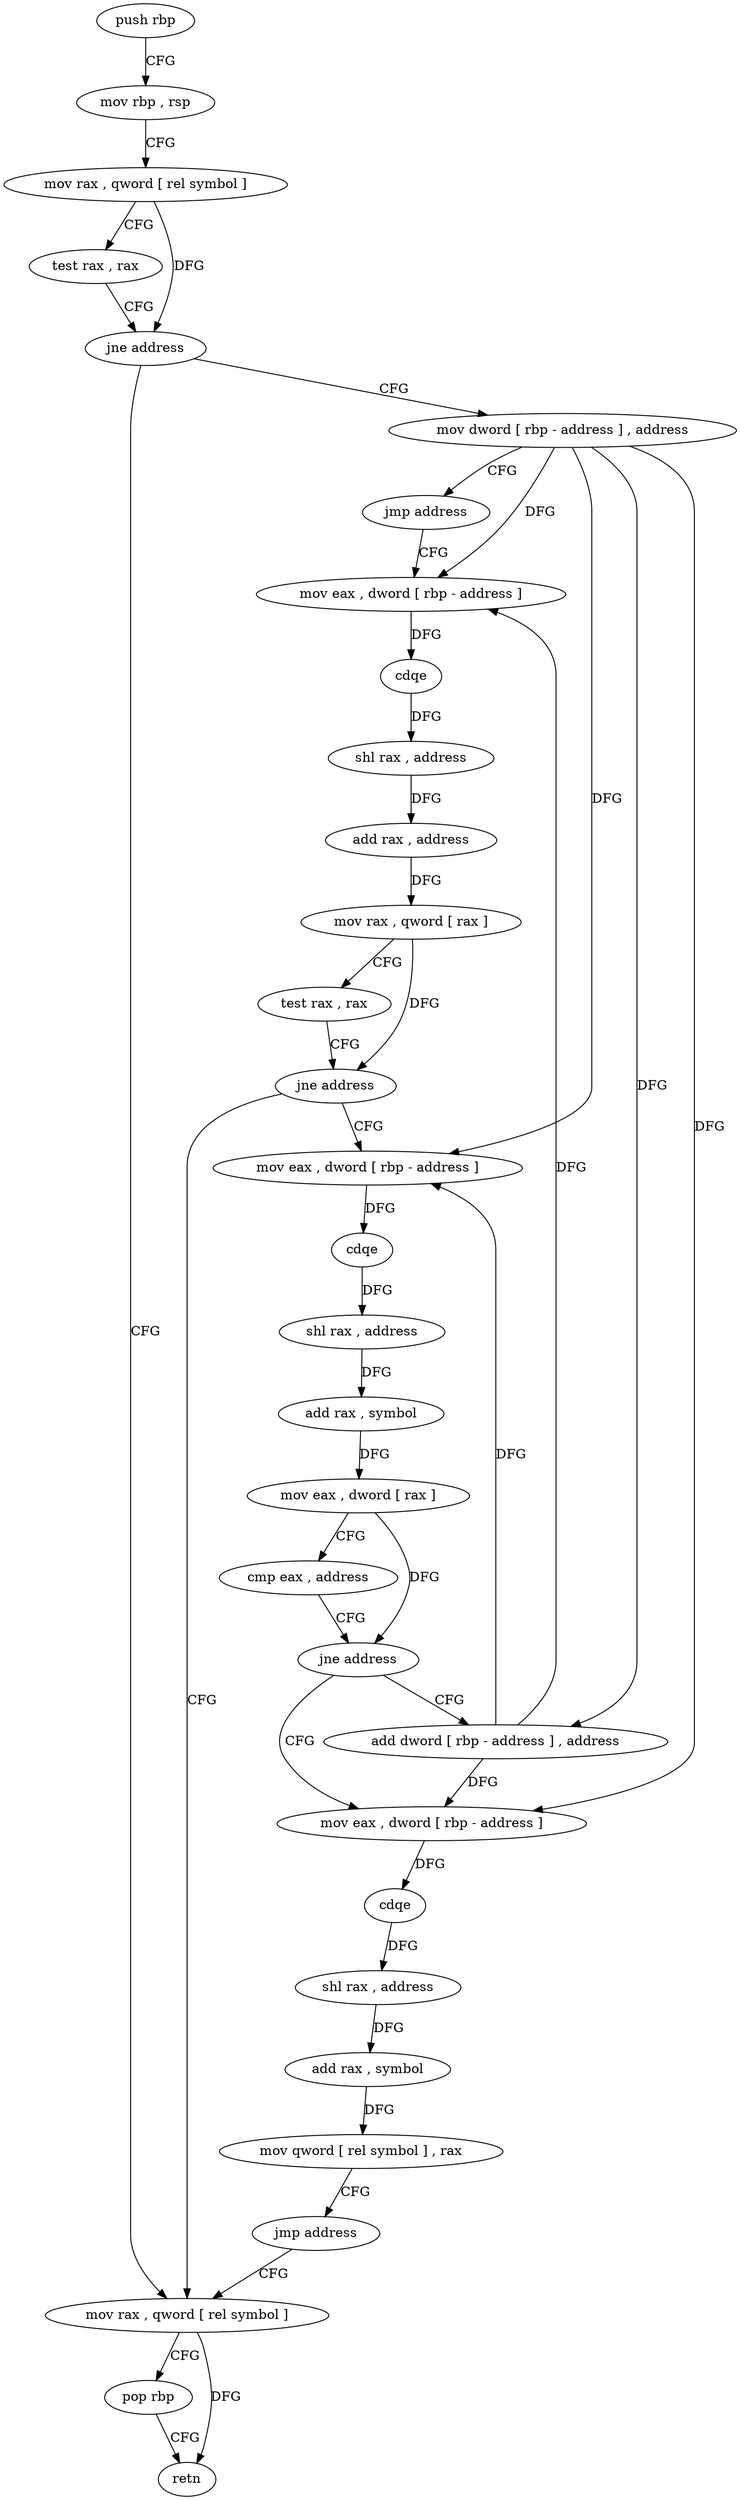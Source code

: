 digraph "func" {
"4255613" [label = "push rbp" ]
"4255614" [label = "mov rbp , rsp" ]
"4255617" [label = "mov rax , qword [ rel symbol ]" ]
"4255624" [label = "test rax , rax" ]
"4255627" [label = "jne address" ]
"4255711" [label = "mov rax , qword [ rel symbol ]" ]
"4255629" [label = "mov dword [ rbp - address ] , address" ]
"4255718" [label = "pop rbp" ]
"4255719" [label = "retn" ]
"4255636" [label = "jmp address" ]
"4255688" [label = "mov eax , dword [ rbp - address ]" ]
"4255691" [label = "cdqe" ]
"4255693" [label = "shl rax , address" ]
"4255697" [label = "add rax , address" ]
"4255703" [label = "mov rax , qword [ rax ]" ]
"4255706" [label = "test rax , rax" ]
"4255709" [label = "jne address" ]
"4255638" [label = "mov eax , dword [ rbp - address ]" ]
"4255641" [label = "cdqe" ]
"4255643" [label = "shl rax , address" ]
"4255647" [label = "add rax , symbol" ]
"4255653" [label = "mov eax , dword [ rax ]" ]
"4255655" [label = "cmp eax , address" ]
"4255658" [label = "jne address" ]
"4255684" [label = "add dword [ rbp - address ] , address" ]
"4255660" [label = "mov eax , dword [ rbp - address ]" ]
"4255663" [label = "cdqe" ]
"4255665" [label = "shl rax , address" ]
"4255669" [label = "add rax , symbol" ]
"4255675" [label = "mov qword [ rel symbol ] , rax" ]
"4255682" [label = "jmp address" ]
"4255613" -> "4255614" [ label = "CFG" ]
"4255614" -> "4255617" [ label = "CFG" ]
"4255617" -> "4255624" [ label = "CFG" ]
"4255617" -> "4255627" [ label = "DFG" ]
"4255624" -> "4255627" [ label = "CFG" ]
"4255627" -> "4255711" [ label = "CFG" ]
"4255627" -> "4255629" [ label = "CFG" ]
"4255711" -> "4255718" [ label = "CFG" ]
"4255711" -> "4255719" [ label = "DFG" ]
"4255629" -> "4255636" [ label = "CFG" ]
"4255629" -> "4255688" [ label = "DFG" ]
"4255629" -> "4255638" [ label = "DFG" ]
"4255629" -> "4255684" [ label = "DFG" ]
"4255629" -> "4255660" [ label = "DFG" ]
"4255718" -> "4255719" [ label = "CFG" ]
"4255636" -> "4255688" [ label = "CFG" ]
"4255688" -> "4255691" [ label = "DFG" ]
"4255691" -> "4255693" [ label = "DFG" ]
"4255693" -> "4255697" [ label = "DFG" ]
"4255697" -> "4255703" [ label = "DFG" ]
"4255703" -> "4255706" [ label = "CFG" ]
"4255703" -> "4255709" [ label = "DFG" ]
"4255706" -> "4255709" [ label = "CFG" ]
"4255709" -> "4255638" [ label = "CFG" ]
"4255709" -> "4255711" [ label = "CFG" ]
"4255638" -> "4255641" [ label = "DFG" ]
"4255641" -> "4255643" [ label = "DFG" ]
"4255643" -> "4255647" [ label = "DFG" ]
"4255647" -> "4255653" [ label = "DFG" ]
"4255653" -> "4255655" [ label = "CFG" ]
"4255653" -> "4255658" [ label = "DFG" ]
"4255655" -> "4255658" [ label = "CFG" ]
"4255658" -> "4255684" [ label = "CFG" ]
"4255658" -> "4255660" [ label = "CFG" ]
"4255684" -> "4255688" [ label = "DFG" ]
"4255684" -> "4255638" [ label = "DFG" ]
"4255684" -> "4255660" [ label = "DFG" ]
"4255660" -> "4255663" [ label = "DFG" ]
"4255663" -> "4255665" [ label = "DFG" ]
"4255665" -> "4255669" [ label = "DFG" ]
"4255669" -> "4255675" [ label = "DFG" ]
"4255675" -> "4255682" [ label = "CFG" ]
"4255682" -> "4255711" [ label = "CFG" ]
}
